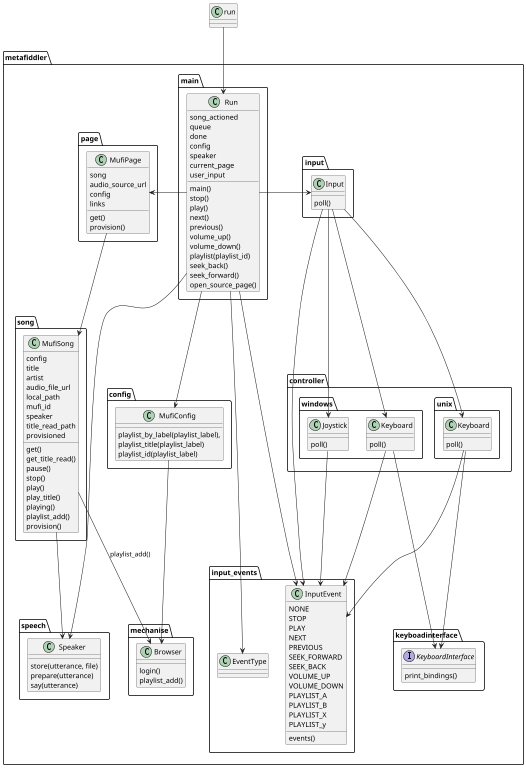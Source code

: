 @startuml

scale 1024 width 
scale 768 height 

package metafiddler {

  package main {
    class Run {
      song_actioned
      queue
      done
      config
      speaker
      current_page
      user_input
      main()
      stop()
      play()
      next()
      previous()
      volume_up()
      volume_down()
      playlist(playlist_id)
      seek_back()
      seek_forward()
      open_source_page()
  } 
}

  package keyboadinterface {
    interface KeyboardInterface {
      print_bindings()
    }
  }

  package config {
    class MufiConfig {
      playlist_by_label(playlist_label),
      playlist_title(playlist_label)
      playlist_id(playlist_label)
    }
  }
  package input {
    Input : poll()  
  }

  package input_events {
    class EventType
    class InputEvent {
      NONE
      STOP
      PLAY
      NEXT
      PREVIOUS
      SEEK_FORWARD  
      SEEK_BACK
      VOLUME_UP
      VOLUME_DOWN
      PLAYLIST_A
      PLAYLIST_B
      PLAYLIST_X
      PLAYLIST_y
      events()
    }
  }
  package mechanise {
    class Browser {
      login()
      playlist_add()
    }
  }
  package page {
    class MufiPage {
        song
        audio_source_url
        config
        links
        get()
        provision()
    }
  }
 package song {
    class MufiSong {
      config
      title
      artist
      audio_file_url
      local_path
      mufi_id
      speaker
      title_read_path
      provisioned
      get()
      get_title_read()
      pause()
      stop()
      play()
      play_title()
      playing()
      playlist_add()
      provision()
    }
    MufiSong --> Browser : playlist_add()
   }
  
  package speech {
    class Speaker {
      store(utterance, file)
      prepare(utterance)
      say(utterance)
    }
  }

  package controller {
    package windows {
      class Keyboard {
        poll()
      }
      
      Keyboard --> KeyboardInterface
      class Joystick {
        poll()
      }
    }   
    package unix {
      class "Keyboard" as kbdunix {
        poll()
      }
      kbdunix -> KeyboardInterface 
      
    }   

  }
}

run --> Run 
MufiConfig --> Browser

Run -> MufiPage
Run --> Speaker
Run --> InputEvent
Run --> EventType
Run -> MufiConfig 
Run -> Input

Input --> InputEvent
Input --> Keyboard
Input --> Joystick
Input --> kbdunix

Keyboard-->InputEvent
Joystick-->InputEvent
kbdunix-->InputEvent

MufiPage --> MufiSong
MufiSong --> Speaker

@enduml
